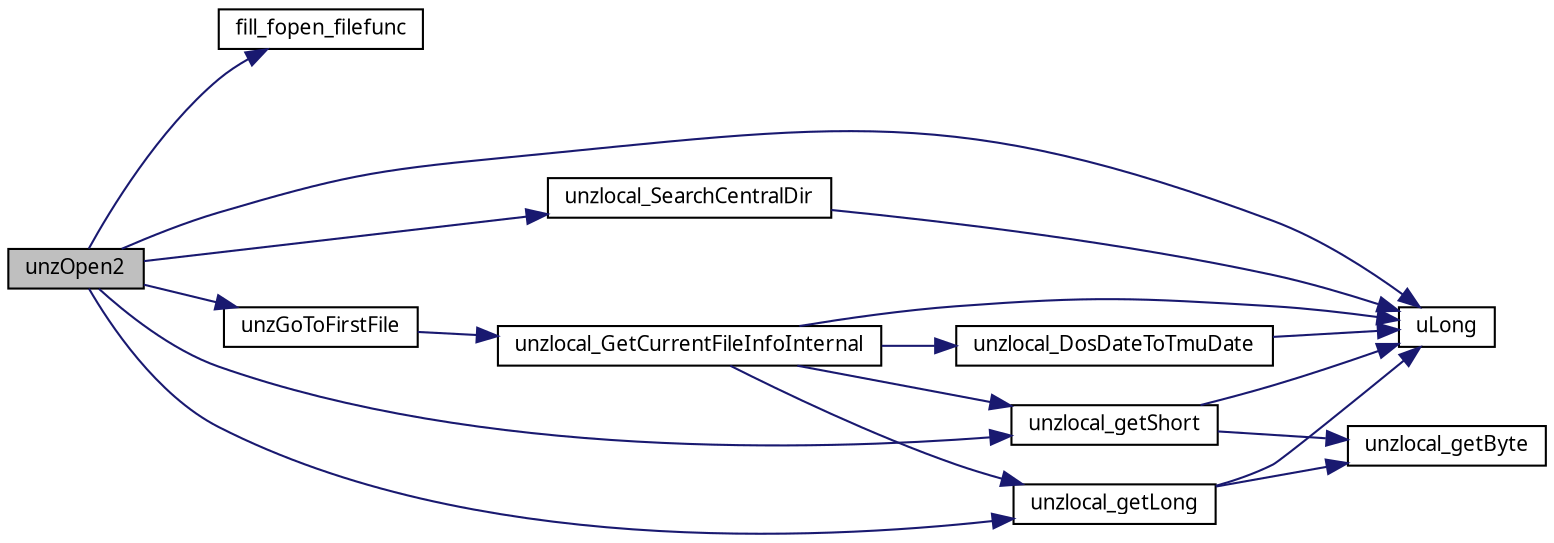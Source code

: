 digraph G
{
  edge [fontname="FreeSans.ttf",fontsize="10",labelfontname="FreeSans.ttf",labelfontsize="10"];
  node [fontname="FreeSans.ttf",fontsize="10",shape=record];
  rankdir=LR;
  Node1 [label="unzOpen2",height=0.2,width=0.4,color="black", fillcolor="grey75", style="filled" fontcolor="black"];
  Node1 -> Node2 [color="midnightblue",fontsize="10",style="solid",fontname="FreeSans.ttf"];
  Node2 [label="fill_fopen_filefunc",height=0.2,width=0.4,color="black", fillcolor="white", style="filled",URL="$ioapi_8c.html#ab44f1d585b26ce7f9447a91ada432727"];
  Node1 -> Node3 [color="midnightblue",fontsize="10",style="solid",fontname="FreeSans.ttf"];
  Node3 [label="uLong",height=0.2,width=0.4,color="black", fillcolor="white", style="filled",URL="$ioapi_8h.html#a50e9e9d5c30e481de822ad68fe537986"];
  Node1 -> Node4 [color="midnightblue",fontsize="10",style="solid",fontname="FreeSans.ttf"];
  Node4 [label="unzGoToFirstFile",height=0.2,width=0.4,color="black", fillcolor="white", style="filled",URL="$unzip_8c.html#a54821c0b6da683800164a56f2ae14f33"];
  Node4 -> Node5 [color="midnightblue",fontsize="10",style="solid",fontname="FreeSans.ttf"];
  Node5 [label="unzlocal_GetCurrentFileInfoInternal",height=0.2,width=0.4,color="black", fillcolor="white", style="filled",URL="$unzip_8c.html#a63347eee791bfbd6f1c65ade6d487cf6"];
  Node5 -> Node3 [color="midnightblue",fontsize="10",style="solid",fontname="FreeSans.ttf"];
  Node5 -> Node6 [color="midnightblue",fontsize="10",style="solid",fontname="FreeSans.ttf"];
  Node6 [label="unzlocal_DosDateToTmuDate",height=0.2,width=0.4,color="black", fillcolor="white", style="filled",URL="$unzip_8c.html#aef5be704f689c792449ab4a95846e9cb"];
  Node6 -> Node3 [color="midnightblue",fontsize="10",style="solid",fontname="FreeSans.ttf"];
  Node5 -> Node7 [color="midnightblue",fontsize="10",style="solid",fontname="FreeSans.ttf"];
  Node7 [label="unzlocal_getLong",height=0.2,width=0.4,color="black", fillcolor="white", style="filled",URL="$unzip_8c.html#ad740080523b619b0894978d00da8643e"];
  Node7 -> Node3 [color="midnightblue",fontsize="10",style="solid",fontname="FreeSans.ttf"];
  Node7 -> Node8 [color="midnightblue",fontsize="10",style="solid",fontname="FreeSans.ttf"];
  Node8 [label="unzlocal_getByte",height=0.2,width=0.4,color="black", fillcolor="white", style="filled",URL="$unzip_8c.html#a224066d88f092158ee3695c40a1f6c39"];
  Node5 -> Node9 [color="midnightblue",fontsize="10",style="solid",fontname="FreeSans.ttf"];
  Node9 [label="unzlocal_getShort",height=0.2,width=0.4,color="black", fillcolor="white", style="filled",URL="$unzip_8c.html#ab98398d33871b77b25d86b1e0d0d8322"];
  Node9 -> Node3 [color="midnightblue",fontsize="10",style="solid",fontname="FreeSans.ttf"];
  Node9 -> Node8 [color="midnightblue",fontsize="10",style="solid",fontname="FreeSans.ttf"];
  Node1 -> Node7 [color="midnightblue",fontsize="10",style="solid",fontname="FreeSans.ttf"];
  Node1 -> Node9 [color="midnightblue",fontsize="10",style="solid",fontname="FreeSans.ttf"];
  Node1 -> Node10 [color="midnightblue",fontsize="10",style="solid",fontname="FreeSans.ttf"];
  Node10 [label="unzlocal_SearchCentralDir",height=0.2,width=0.4,color="black", fillcolor="white", style="filled",URL="$unzip_8c.html#a1ef6f8faed35b91243d1057fc8474c42"];
  Node10 -> Node3 [color="midnightblue",fontsize="10",style="solid",fontname="FreeSans.ttf"];
}
